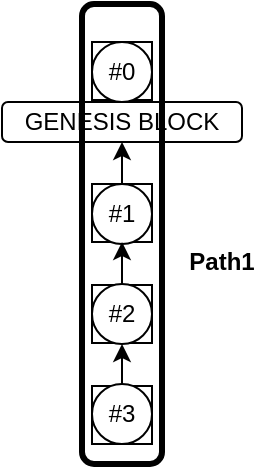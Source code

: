 <mxfile version="13.4.5" type="device"><diagram id="RQcjgeeODLbcMBvQ2yHW" name="Page-1"><mxGraphModel dx="1092" dy="775" grid="1" gridSize="10" guides="1" tooltips="1" connect="1" arrows="1" fold="1" page="1" pageScale="1" pageWidth="827" pageHeight="1169" math="0" shadow="0"><root><mxCell id="0"/><mxCell id="1" parent="0"/><mxCell id="AltUrxacRX_yjxhTiLbI-17" value="" style="rounded=0;whiteSpace=wrap;html=1;" parent="1" vertex="1"><mxGeometry x="155" y="169" width="30" height="29" as="geometry"/></mxCell><mxCell id="AltUrxacRX_yjxhTiLbI-16" value="" style="rounded=0;whiteSpace=wrap;html=1;" parent="1" vertex="1"><mxGeometry x="155" y="290.5" width="30" height="29" as="geometry"/></mxCell><mxCell id="AltUrxacRX_yjxhTiLbI-14" value="" style="rounded=0;whiteSpace=wrap;html=1;" parent="1" vertex="1"><mxGeometry x="155" y="240" width="30" height="29" as="geometry"/></mxCell><mxCell id="AltUrxacRX_yjxhTiLbI-2" value="#1" style="ellipse;whiteSpace=wrap;html=1;" parent="1" vertex="1"><mxGeometry x="155" y="240" width="30" height="30" as="geometry"/></mxCell><mxCell id="AltUrxacRX_yjxhTiLbI-3" value="#2" style="ellipse;whiteSpace=wrap;html=1;" parent="1" vertex="1"><mxGeometry x="155" y="290" width="30" height="30" as="geometry"/></mxCell><mxCell id="AltUrxacRX_yjxhTiLbI-5" value="#0" style="ellipse;whiteSpace=wrap;html=1;" parent="1" vertex="1"><mxGeometry x="155" y="169" width="30" height="30" as="geometry"/></mxCell><mxCell id="AltUrxacRX_yjxhTiLbI-6" value="GENESIS BLOCK" style="rounded=1;whiteSpace=wrap;html=1;" parent="1" vertex="1"><mxGeometry x="110" y="199" width="120" height="20" as="geometry"/></mxCell><mxCell id="AltUrxacRX_yjxhTiLbI-9" value="" style="endArrow=classic;html=1;exitX=0.5;exitY=0;exitDx=0;exitDy=0;entryX=0.5;entryY=1;entryDx=0;entryDy=0;" parent="1" source="AltUrxacRX_yjxhTiLbI-2" target="AltUrxacRX_yjxhTiLbI-6" edge="1"><mxGeometry width="50" height="50" relative="1" as="geometry"><mxPoint x="345" y="459" as="sourcePoint"/><mxPoint x="395" y="409" as="targetPoint"/></mxGeometry></mxCell><mxCell id="AltUrxacRX_yjxhTiLbI-10" value="" style="endArrow=classic;html=1;exitX=0.5;exitY=0;exitDx=0;exitDy=0;" parent="1" source="AltUrxacRX_yjxhTiLbI-3" edge="1"><mxGeometry width="50" height="50" relative="1" as="geometry"><mxPoint x="180" y="250" as="sourcePoint"/><mxPoint x="170" y="269" as="targetPoint"/></mxGeometry></mxCell><mxCell id="AltUrxacRX_yjxhTiLbI-83" value="" style="rounded=0;whiteSpace=wrap;html=1;" parent="1" vertex="1"><mxGeometry x="155" y="341" width="30" height="29" as="geometry"/></mxCell><mxCell id="AltUrxacRX_yjxhTiLbI-84" value="#3" style="ellipse;whiteSpace=wrap;html=1;" parent="1" vertex="1"><mxGeometry x="155" y="340" width="30" height="30" as="geometry"/></mxCell><mxCell id="AltUrxacRX_yjxhTiLbI-85" value="" style="endArrow=classic;html=1;exitX=0.5;exitY=0;exitDx=0;exitDy=0;entryX=0.5;entryY=1;entryDx=0;entryDy=0;" parent="1" source="AltUrxacRX_yjxhTiLbI-84" target="AltUrxacRX_yjxhTiLbI-3" edge="1"><mxGeometry width="50" height="50" relative="1" as="geometry"><mxPoint x="135" y="306" as="sourcePoint"/><mxPoint x="125" y="325" as="targetPoint"/></mxGeometry></mxCell><mxCell id="NYx2-6-iR8pQZrgjuLTF-1" value="" style="rounded=1;whiteSpace=wrap;html=1;fillColor=none;strokeWidth=3;" vertex="1" parent="1"><mxGeometry x="150" y="150" width="40" height="230" as="geometry"/></mxCell><mxCell id="NYx2-6-iR8pQZrgjuLTF-2" value="&lt;b&gt;Path1&lt;/b&gt;" style="text;html=1;strokeColor=none;fillColor=none;align=center;verticalAlign=middle;whiteSpace=wrap;rounded=0;" vertex="1" parent="1"><mxGeometry x="200" y="269" width="40" height="20" as="geometry"/></mxCell></root></mxGraphModel></diagram></mxfile>